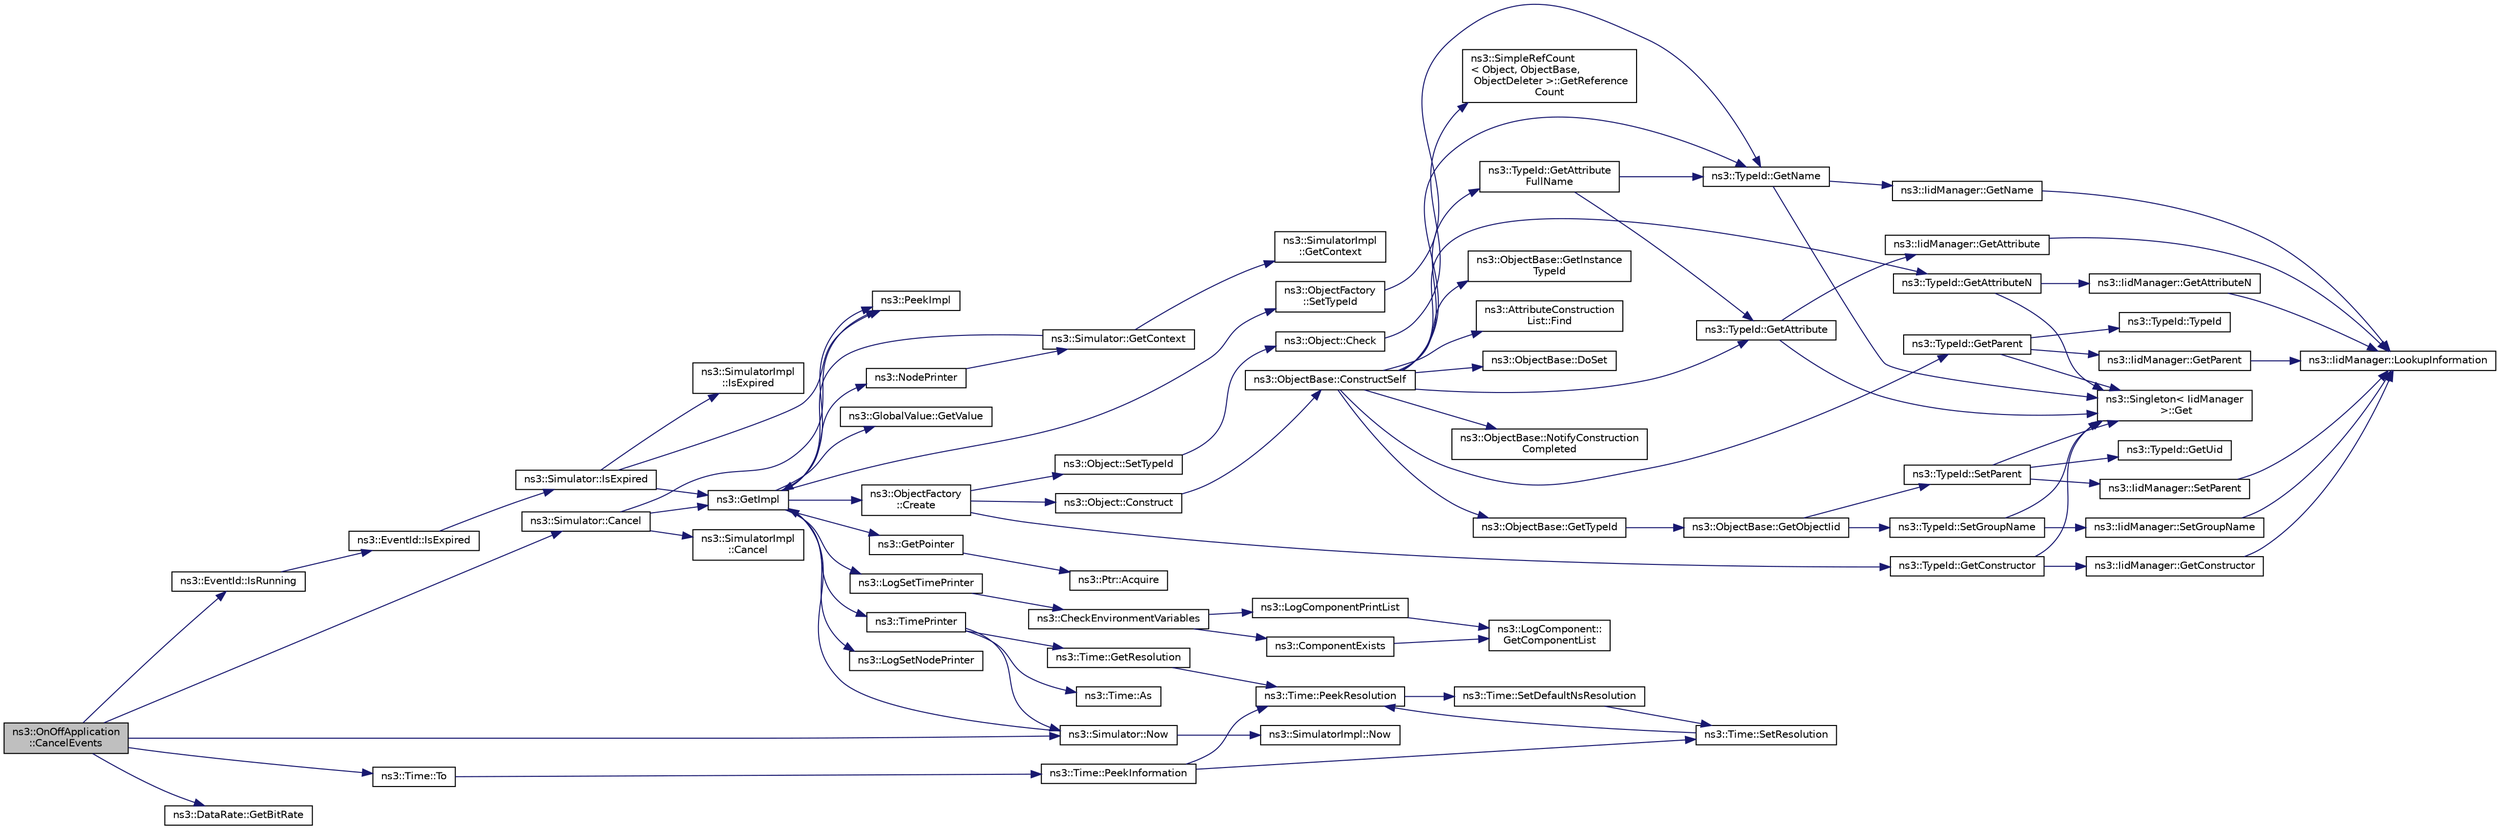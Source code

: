 digraph "ns3::OnOffApplication::CancelEvents"
{
  edge [fontname="Helvetica",fontsize="10",labelfontname="Helvetica",labelfontsize="10"];
  node [fontname="Helvetica",fontsize="10",shape=record];
  rankdir="LR";
  Node1 [label="ns3::OnOffApplication\l::CancelEvents",height=0.2,width=0.4,color="black", fillcolor="grey75", style="filled", fontcolor="black"];
  Node1 -> Node2 [color="midnightblue",fontsize="10",style="solid"];
  Node2 [label="ns3::EventId::IsRunning",height=0.2,width=0.4,color="black", fillcolor="white", style="filled",URL="$d1/df8/classns3_1_1EventId.html#aabf8476d1a080c199ea0c6aa9ccea372"];
  Node2 -> Node3 [color="midnightblue",fontsize="10",style="solid"];
  Node3 [label="ns3::EventId::IsExpired",height=0.2,width=0.4,color="black", fillcolor="white", style="filled",URL="$d1/df8/classns3_1_1EventId.html#a5c30c92e7c1c34b4e8505cc07ed71b02"];
  Node3 -> Node4 [color="midnightblue",fontsize="10",style="solid"];
  Node4 [label="ns3::Simulator::IsExpired",height=0.2,width=0.4,color="black", fillcolor="white", style="filled",URL="$d7/deb/classns3_1_1Simulator.html#a83ac8425c319a29b64f6d3b2ffc61e9c"];
  Node4 -> Node5 [color="midnightblue",fontsize="10",style="solid"];
  Node5 [label="ns3::PeekImpl",height=0.2,width=0.4,color="black", fillcolor="white", style="filled",URL="$d4/d8b/group__simulator.html#ga233c5c38de117e4e4a5a9cd168694792",tooltip="Get the static SimulatorImpl instance. "];
  Node4 -> Node6 [color="midnightblue",fontsize="10",style="solid"];
  Node6 [label="ns3::GetImpl",height=0.2,width=0.4,color="black", fillcolor="white", style="filled",URL="$d4/d8b/group__simulator.html#ga42eb4eddad41528d4d99794a3dae3fd0",tooltip="Get the SimulatorImpl singleton. "];
  Node6 -> Node5 [color="midnightblue",fontsize="10",style="solid"];
  Node6 -> Node7 [color="midnightblue",fontsize="10",style="solid"];
  Node7 [label="ns3::GlobalValue::GetValue",height=0.2,width=0.4,color="black", fillcolor="white", style="filled",URL="$dc/d02/classns3_1_1GlobalValue.html#aa33773cb952ba3c285a03ae2c4769b84"];
  Node6 -> Node8 [color="midnightblue",fontsize="10",style="solid"];
  Node8 [label="ns3::ObjectFactory\l::SetTypeId",height=0.2,width=0.4,color="black", fillcolor="white", style="filled",URL="$d5/d0d/classns3_1_1ObjectFactory.html#a77dcd099064038a1eb7a6b8251229ec3"];
  Node8 -> Node9 [color="midnightblue",fontsize="10",style="solid"];
  Node9 [label="ns3::TypeId::GetName",height=0.2,width=0.4,color="black", fillcolor="white", style="filled",URL="$d6/d11/classns3_1_1TypeId.html#aa3c41c79ae428b3cb396a9c6bb3ef314"];
  Node9 -> Node10 [color="midnightblue",fontsize="10",style="solid"];
  Node10 [label="ns3::Singleton\< IidManager\l \>::Get",height=0.2,width=0.4,color="black", fillcolor="white", style="filled",URL="$d8/d77/classns3_1_1Singleton.html#a80a2cd3c25a27ea72add7a9f7a141ffa"];
  Node9 -> Node11 [color="midnightblue",fontsize="10",style="solid"];
  Node11 [label="ns3::IidManager::GetName",height=0.2,width=0.4,color="black", fillcolor="white", style="filled",URL="$d4/d1c/classns3_1_1IidManager.html#a5d68d0f0f44594dcdec239dbdb5bf53c"];
  Node11 -> Node12 [color="midnightblue",fontsize="10",style="solid"];
  Node12 [label="ns3::IidManager::LookupInformation",height=0.2,width=0.4,color="black", fillcolor="white", style="filled",URL="$d4/d1c/classns3_1_1IidManager.html#a6b1f4ba2815dba27a377e8a8db2384cf"];
  Node6 -> Node13 [color="midnightblue",fontsize="10",style="solid"];
  Node13 [label="ns3::GetPointer",height=0.2,width=0.4,color="black", fillcolor="white", style="filled",URL="$d7/d2e/namespacens3.html#ab4e173cdfd43d17c1a40d5348510a670"];
  Node13 -> Node14 [color="midnightblue",fontsize="10",style="solid"];
  Node14 [label="ns3::Ptr::Acquire",height=0.2,width=0.4,color="black", fillcolor="white", style="filled",URL="$dc/d90/classns3_1_1Ptr.html#a9579b15e8c42dcdff5869d9d987562fb"];
  Node6 -> Node15 [color="midnightblue",fontsize="10",style="solid"];
  Node15 [label="ns3::ObjectFactory\l::Create",height=0.2,width=0.4,color="black", fillcolor="white", style="filled",URL="$d5/d0d/classns3_1_1ObjectFactory.html#a18152e93f0a6fe184ed7300cb31e9896"];
  Node15 -> Node16 [color="midnightblue",fontsize="10",style="solid"];
  Node16 [label="ns3::TypeId::GetConstructor",height=0.2,width=0.4,color="black", fillcolor="white", style="filled",URL="$d6/d11/classns3_1_1TypeId.html#ad9b0bc71ee7593a1ff23ff8d53938e95"];
  Node16 -> Node10 [color="midnightblue",fontsize="10",style="solid"];
  Node16 -> Node17 [color="midnightblue",fontsize="10",style="solid"];
  Node17 [label="ns3::IidManager::GetConstructor",height=0.2,width=0.4,color="black", fillcolor="white", style="filled",URL="$d4/d1c/classns3_1_1IidManager.html#ab10b30abe7efc5456b7930aab8638280"];
  Node17 -> Node12 [color="midnightblue",fontsize="10",style="solid"];
  Node15 -> Node18 [color="midnightblue",fontsize="10",style="solid"];
  Node18 [label="ns3::Object::SetTypeId",height=0.2,width=0.4,color="black", fillcolor="white", style="filled",URL="$d9/d77/classns3_1_1Object.html#a19b1ebd8ec8fe404845e665880a6c5ad"];
  Node18 -> Node19 [color="midnightblue",fontsize="10",style="solid"];
  Node19 [label="ns3::Object::Check",height=0.2,width=0.4,color="black", fillcolor="white", style="filled",URL="$d9/d77/classns3_1_1Object.html#a7e7f89fb0a81d0189cbcacee64b67e4e"];
  Node19 -> Node20 [color="midnightblue",fontsize="10",style="solid"];
  Node20 [label="ns3::SimpleRefCount\l\< Object, ObjectBase,\l ObjectDeleter \>::GetReference\lCount",height=0.2,width=0.4,color="black", fillcolor="white", style="filled",URL="$da/da1/classns3_1_1SimpleRefCount.html#a05378396c93bcc7d6bf78a9ee9ae9cca"];
  Node15 -> Node21 [color="midnightblue",fontsize="10",style="solid"];
  Node21 [label="ns3::Object::Construct",height=0.2,width=0.4,color="black", fillcolor="white", style="filled",URL="$d9/d77/classns3_1_1Object.html#a636e8411dc5228771f45c9b805d348fa"];
  Node21 -> Node22 [color="midnightblue",fontsize="10",style="solid"];
  Node22 [label="ns3::ObjectBase::ConstructSelf",height=0.2,width=0.4,color="black", fillcolor="white", style="filled",URL="$d2/dac/classns3_1_1ObjectBase.html#a5cda18dec6d0744cb652a3ed60056958"];
  Node22 -> Node23 [color="midnightblue",fontsize="10",style="solid"];
  Node23 [label="ns3::ObjectBase::GetInstance\lTypeId",height=0.2,width=0.4,color="black", fillcolor="white", style="filled",URL="$d2/dac/classns3_1_1ObjectBase.html#abe5b43a6f5b99a92a4c3122db31f06fb"];
  Node22 -> Node9 [color="midnightblue",fontsize="10",style="solid"];
  Node22 -> Node24 [color="midnightblue",fontsize="10",style="solid"];
  Node24 [label="ns3::TypeId::GetAttributeN",height=0.2,width=0.4,color="black", fillcolor="white", style="filled",URL="$d6/d11/classns3_1_1TypeId.html#a679c4713f613126a51eb400b345302cb"];
  Node24 -> Node10 [color="midnightblue",fontsize="10",style="solid"];
  Node24 -> Node25 [color="midnightblue",fontsize="10",style="solid"];
  Node25 [label="ns3::IidManager::GetAttributeN",height=0.2,width=0.4,color="black", fillcolor="white", style="filled",URL="$d4/d1c/classns3_1_1IidManager.html#aecf79ed6edb63647774dbfe90cc4f1e2"];
  Node25 -> Node12 [color="midnightblue",fontsize="10",style="solid"];
  Node22 -> Node26 [color="midnightblue",fontsize="10",style="solid"];
  Node26 [label="ns3::TypeId::GetAttribute",height=0.2,width=0.4,color="black", fillcolor="white", style="filled",URL="$d6/d11/classns3_1_1TypeId.html#aa1b746e64e606f94cbedda7cf89788c2"];
  Node26 -> Node10 [color="midnightblue",fontsize="10",style="solid"];
  Node26 -> Node27 [color="midnightblue",fontsize="10",style="solid"];
  Node27 [label="ns3::IidManager::GetAttribute",height=0.2,width=0.4,color="black", fillcolor="white", style="filled",URL="$d4/d1c/classns3_1_1IidManager.html#ae511907e47b48166763e60c583a5a940"];
  Node27 -> Node12 [color="midnightblue",fontsize="10",style="solid"];
  Node22 -> Node28 [color="midnightblue",fontsize="10",style="solid"];
  Node28 [label="ns3::AttributeConstruction\lList::Find",height=0.2,width=0.4,color="black", fillcolor="white", style="filled",URL="$d3/df3/classns3_1_1AttributeConstructionList.html#a22de5cf3e1bcd9dc6c7748fc911811b4"];
  Node22 -> Node29 [color="midnightblue",fontsize="10",style="solid"];
  Node29 [label="ns3::ObjectBase::DoSet",height=0.2,width=0.4,color="black", fillcolor="white", style="filled",URL="$d2/dac/classns3_1_1ObjectBase.html#afe5f2f7b2fabc99aa33f9bb434e3b695"];
  Node22 -> Node30 [color="midnightblue",fontsize="10",style="solid"];
  Node30 [label="ns3::TypeId::GetAttribute\lFullName",height=0.2,width=0.4,color="black", fillcolor="white", style="filled",URL="$d6/d11/classns3_1_1TypeId.html#a1da5483f43630ea65952099fc39944a2"];
  Node30 -> Node26 [color="midnightblue",fontsize="10",style="solid"];
  Node30 -> Node9 [color="midnightblue",fontsize="10",style="solid"];
  Node22 -> Node31 [color="midnightblue",fontsize="10",style="solid"];
  Node31 [label="ns3::TypeId::GetParent",height=0.2,width=0.4,color="black", fillcolor="white", style="filled",URL="$d6/d11/classns3_1_1TypeId.html#ac51f28398d2ef1f9a7790047c43dd22c"];
  Node31 -> Node10 [color="midnightblue",fontsize="10",style="solid"];
  Node31 -> Node32 [color="midnightblue",fontsize="10",style="solid"];
  Node32 [label="ns3::IidManager::GetParent",height=0.2,width=0.4,color="black", fillcolor="white", style="filled",URL="$d4/d1c/classns3_1_1IidManager.html#a504f9d76281bd6149556b1d15e80231d"];
  Node32 -> Node12 [color="midnightblue",fontsize="10",style="solid"];
  Node31 -> Node33 [color="midnightblue",fontsize="10",style="solid"];
  Node33 [label="ns3::TypeId::TypeId",height=0.2,width=0.4,color="black", fillcolor="white", style="filled",URL="$d6/d11/classns3_1_1TypeId.html#ab76e26690f1af4f1cffa6a72245e8928"];
  Node22 -> Node34 [color="midnightblue",fontsize="10",style="solid"];
  Node34 [label="ns3::ObjectBase::GetTypeId",height=0.2,width=0.4,color="black", fillcolor="white", style="filled",URL="$d2/dac/classns3_1_1ObjectBase.html#a2b870298ebceaaeffc9d65e15c022eac"];
  Node34 -> Node35 [color="midnightblue",fontsize="10",style="solid"];
  Node35 [label="ns3::ObjectBase::GetObjectIid",height=0.2,width=0.4,color="black", fillcolor="white", style="filled",URL="$d2/dac/classns3_1_1ObjectBase.html#a4fcfd18844c60f163c5dce52456d111b"];
  Node35 -> Node36 [color="midnightblue",fontsize="10",style="solid"];
  Node36 [label="ns3::TypeId::SetParent",height=0.2,width=0.4,color="black", fillcolor="white", style="filled",URL="$d6/d11/classns3_1_1TypeId.html#abaaca67ab7d2471067e7c275df0f7309"];
  Node36 -> Node37 [color="midnightblue",fontsize="10",style="solid"];
  Node37 [label="ns3::TypeId::GetUid",height=0.2,width=0.4,color="black", fillcolor="white", style="filled",URL="$d6/d11/classns3_1_1TypeId.html#acd3e41de6340d06299f4fd63e2ed8da0"];
  Node36 -> Node10 [color="midnightblue",fontsize="10",style="solid"];
  Node36 -> Node38 [color="midnightblue",fontsize="10",style="solid"];
  Node38 [label="ns3::IidManager::SetParent",height=0.2,width=0.4,color="black", fillcolor="white", style="filled",URL="$d4/d1c/classns3_1_1IidManager.html#a4042931260554c907699367b6811426f"];
  Node38 -> Node12 [color="midnightblue",fontsize="10",style="solid"];
  Node35 -> Node39 [color="midnightblue",fontsize="10",style="solid"];
  Node39 [label="ns3::TypeId::SetGroupName",height=0.2,width=0.4,color="black", fillcolor="white", style="filled",URL="$d6/d11/classns3_1_1TypeId.html#a87ab97caba5bbbd080b4490576f8bb40"];
  Node39 -> Node10 [color="midnightblue",fontsize="10",style="solid"];
  Node39 -> Node40 [color="midnightblue",fontsize="10",style="solid"];
  Node40 [label="ns3::IidManager::SetGroupName",height=0.2,width=0.4,color="black", fillcolor="white", style="filled",URL="$d4/d1c/classns3_1_1IidManager.html#a3bc08ad1c8a26224153caacd2def37de"];
  Node40 -> Node12 [color="midnightblue",fontsize="10",style="solid"];
  Node22 -> Node41 [color="midnightblue",fontsize="10",style="solid"];
  Node41 [label="ns3::ObjectBase::NotifyConstruction\lCompleted",height=0.2,width=0.4,color="black", fillcolor="white", style="filled",URL="$d2/dac/classns3_1_1ObjectBase.html#aa349348317dbdb62a7ee1df89db1eb8b"];
  Node6 -> Node42 [color="midnightblue",fontsize="10",style="solid"];
  Node42 [label="ns3::LogSetTimePrinter",height=0.2,width=0.4,color="black", fillcolor="white", style="filled",URL="$d7/d2e/namespacens3.html#acf6a1749b3febc5a6a5b2b8620138d80"];
  Node42 -> Node43 [color="midnightblue",fontsize="10",style="solid"];
  Node43 [label="ns3::CheckEnvironmentVariables",height=0.2,width=0.4,color="black", fillcolor="white", style="filled",URL="$d8/dff/group__logging.html#gacdc0bdeb2d8a90089d4fb09c4b8569ff"];
  Node43 -> Node44 [color="midnightblue",fontsize="10",style="solid"];
  Node44 [label="ns3::ComponentExists",height=0.2,width=0.4,color="black", fillcolor="white", style="filled",URL="$d8/dff/group__logging.html#gaadcc698770aae684c54dbd1ef4e4b37a"];
  Node44 -> Node45 [color="midnightblue",fontsize="10",style="solid"];
  Node45 [label="ns3::LogComponent::\lGetComponentList",height=0.2,width=0.4,color="black", fillcolor="white", style="filled",URL="$d9/d3f/classns3_1_1LogComponent.html#a63eb2c0fd93c30f9081443c2fd4bffe9"];
  Node43 -> Node46 [color="midnightblue",fontsize="10",style="solid"];
  Node46 [label="ns3::LogComponentPrintList",height=0.2,width=0.4,color="black", fillcolor="white", style="filled",URL="$d7/d2e/namespacens3.html#a5252703c3f8260fd6dc609f1b276e57c"];
  Node46 -> Node45 [color="midnightblue",fontsize="10",style="solid"];
  Node6 -> Node47 [color="midnightblue",fontsize="10",style="solid"];
  Node47 [label="ns3::TimePrinter",height=0.2,width=0.4,color="black", fillcolor="white", style="filled",URL="$d8/dff/group__logging.html#gaaad3642e8247a056cd83001d805b0812"];
  Node47 -> Node48 [color="midnightblue",fontsize="10",style="solid"];
  Node48 [label="ns3::Time::GetResolution",height=0.2,width=0.4,color="black", fillcolor="white", style="filled",URL="$dc/d04/classns3_1_1Time.html#a1444f0f08b5e19f031157609e32fcf98"];
  Node48 -> Node49 [color="midnightblue",fontsize="10",style="solid"];
  Node49 [label="ns3::Time::PeekResolution",height=0.2,width=0.4,color="black", fillcolor="white", style="filled",URL="$dc/d04/classns3_1_1Time.html#a963e53522278fcbdf1ab9f7adbd0f5d6"];
  Node49 -> Node50 [color="midnightblue",fontsize="10",style="solid"];
  Node50 [label="ns3::Time::SetDefaultNsResolution",height=0.2,width=0.4,color="black", fillcolor="white", style="filled",URL="$dc/d04/classns3_1_1Time.html#a6a872e62f71dfa817fef2c549473d980"];
  Node50 -> Node51 [color="midnightblue",fontsize="10",style="solid"];
  Node51 [label="ns3::Time::SetResolution",height=0.2,width=0.4,color="black", fillcolor="white", style="filled",URL="$dc/d04/classns3_1_1Time.html#ac89165ba7715b66017a49c718f4aef09"];
  Node51 -> Node49 [color="midnightblue",fontsize="10",style="solid"];
  Node47 -> Node52 [color="midnightblue",fontsize="10",style="solid"];
  Node52 [label="ns3::Simulator::Now",height=0.2,width=0.4,color="black", fillcolor="white", style="filled",URL="$d7/deb/classns3_1_1Simulator.html#ac3178fa975b419f7875e7105be122800"];
  Node52 -> Node6 [color="midnightblue",fontsize="10",style="solid"];
  Node52 -> Node53 [color="midnightblue",fontsize="10",style="solid"];
  Node53 [label="ns3::SimulatorImpl::Now",height=0.2,width=0.4,color="black", fillcolor="white", style="filled",URL="$d2/d19/classns3_1_1SimulatorImpl.html#aa516c50060846adc6fd316e83ef0797c"];
  Node47 -> Node54 [color="midnightblue",fontsize="10",style="solid"];
  Node54 [label="ns3::Time::As",height=0.2,width=0.4,color="black", fillcolor="white", style="filled",URL="$dc/d04/classns3_1_1Time.html#a0bb1110638ce9938248bd07865a328ab"];
  Node6 -> Node55 [color="midnightblue",fontsize="10",style="solid"];
  Node55 [label="ns3::LogSetNodePrinter",height=0.2,width=0.4,color="black", fillcolor="white", style="filled",URL="$d7/d2e/namespacens3.html#aa6e659ca357c8309352fa0f146793810"];
  Node6 -> Node56 [color="midnightblue",fontsize="10",style="solid"];
  Node56 [label="ns3::NodePrinter",height=0.2,width=0.4,color="black", fillcolor="white", style="filled",URL="$d8/dff/group__logging.html#gaaffbf70ff3766cd62b8bbd9b140d2a1b"];
  Node56 -> Node57 [color="midnightblue",fontsize="10",style="solid"];
  Node57 [label="ns3::Simulator::GetContext",height=0.2,width=0.4,color="black", fillcolor="white", style="filled",URL="$d7/deb/classns3_1_1Simulator.html#a8514b74ee2c42916b351b33c4a963bb0"];
  Node57 -> Node6 [color="midnightblue",fontsize="10",style="solid"];
  Node57 -> Node58 [color="midnightblue",fontsize="10",style="solid"];
  Node58 [label="ns3::SimulatorImpl\l::GetContext",height=0.2,width=0.4,color="black", fillcolor="white", style="filled",URL="$d2/d19/classns3_1_1SimulatorImpl.html#a8b66270c97766c0adb997e2535648557"];
  Node4 -> Node59 [color="midnightblue",fontsize="10",style="solid"];
  Node59 [label="ns3::SimulatorImpl\l::IsExpired",height=0.2,width=0.4,color="black", fillcolor="white", style="filled",URL="$d2/d19/classns3_1_1SimulatorImpl.html#a4b01ac397f5ce86997e9caec087f63d2"];
  Node1 -> Node52 [color="midnightblue",fontsize="10",style="solid"];
  Node1 -> Node60 [color="midnightblue",fontsize="10",style="solid"];
  Node60 [label="ns3::Time::To",height=0.2,width=0.4,color="black", fillcolor="white", style="filled",URL="$dc/d04/classns3_1_1Time.html#a04904d9cb915f816b62df3d4e65ce78c"];
  Node60 -> Node61 [color="midnightblue",fontsize="10",style="solid"];
  Node61 [label="ns3::Time::PeekInformation",height=0.2,width=0.4,color="black", fillcolor="white", style="filled",URL="$dc/d04/classns3_1_1Time.html#a0b023c55c20582aa7c1781aacf128034"];
  Node61 -> Node49 [color="midnightblue",fontsize="10",style="solid"];
  Node61 -> Node51 [color="midnightblue",fontsize="10",style="solid"];
  Node1 -> Node62 [color="midnightblue",fontsize="10",style="solid"];
  Node62 [label="ns3::DataRate::GetBitRate",height=0.2,width=0.4,color="black", fillcolor="white", style="filled",URL="$db/d01/classns3_1_1DataRate.html#a88e27dcc6e633584dac99fa5988612bc"];
  Node1 -> Node63 [color="midnightblue",fontsize="10",style="solid"];
  Node63 [label="ns3::Simulator::Cancel",height=0.2,width=0.4,color="black", fillcolor="white", style="filled",URL="$d7/deb/classns3_1_1Simulator.html#a1b903a62d6117ef28f7ba3c6500689bf"];
  Node63 -> Node5 [color="midnightblue",fontsize="10",style="solid"];
  Node63 -> Node6 [color="midnightblue",fontsize="10",style="solid"];
  Node63 -> Node64 [color="midnightblue",fontsize="10",style="solid"];
  Node64 [label="ns3::SimulatorImpl\l::Cancel",height=0.2,width=0.4,color="black", fillcolor="white", style="filled",URL="$d2/d19/classns3_1_1SimulatorImpl.html#ad117e616c99c915ddac6267a74804807"];
}
